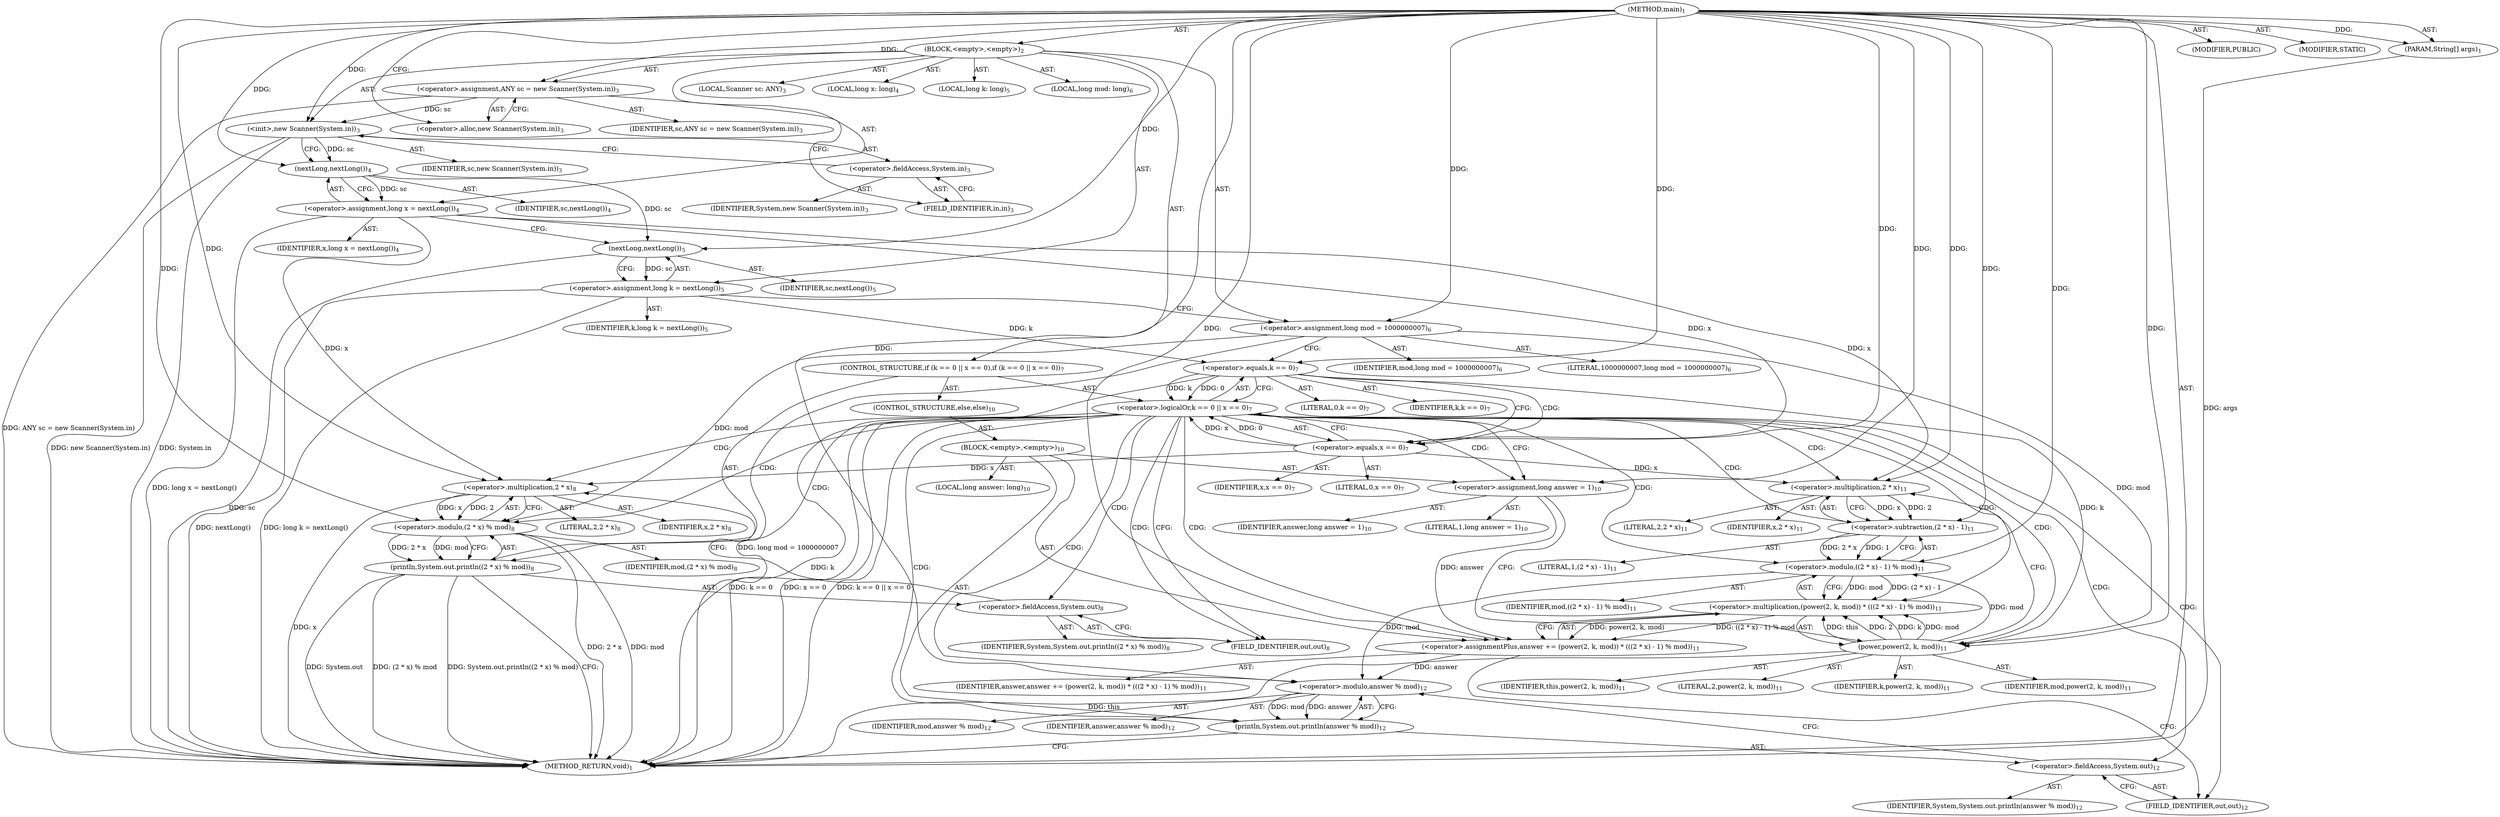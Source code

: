 digraph "main" {  
"19" [label = <(METHOD,main)<SUB>1</SUB>> ]
"20" [label = <(PARAM,String[] args)<SUB>1</SUB>> ]
"21" [label = <(BLOCK,&lt;empty&gt;,&lt;empty&gt;)<SUB>2</SUB>> ]
"4" [label = <(LOCAL,Scanner sc: ANY)<SUB>3</SUB>> ]
"22" [label = <(&lt;operator&gt;.assignment,ANY sc = new Scanner(System.in))<SUB>3</SUB>> ]
"23" [label = <(IDENTIFIER,sc,ANY sc = new Scanner(System.in))<SUB>3</SUB>> ]
"24" [label = <(&lt;operator&gt;.alloc,new Scanner(System.in))<SUB>3</SUB>> ]
"25" [label = <(&lt;init&gt;,new Scanner(System.in))<SUB>3</SUB>> ]
"3" [label = <(IDENTIFIER,sc,new Scanner(System.in))<SUB>3</SUB>> ]
"26" [label = <(&lt;operator&gt;.fieldAccess,System.in)<SUB>3</SUB>> ]
"27" [label = <(IDENTIFIER,System,new Scanner(System.in))<SUB>3</SUB>> ]
"28" [label = <(FIELD_IDENTIFIER,in,in)<SUB>3</SUB>> ]
"29" [label = <(LOCAL,long x: long)<SUB>4</SUB>> ]
"30" [label = <(&lt;operator&gt;.assignment,long x = nextLong())<SUB>4</SUB>> ]
"31" [label = <(IDENTIFIER,x,long x = nextLong())<SUB>4</SUB>> ]
"32" [label = <(nextLong,nextLong())<SUB>4</SUB>> ]
"33" [label = <(IDENTIFIER,sc,nextLong())<SUB>4</SUB>> ]
"34" [label = <(LOCAL,long k: long)<SUB>5</SUB>> ]
"35" [label = <(&lt;operator&gt;.assignment,long k = nextLong())<SUB>5</SUB>> ]
"36" [label = <(IDENTIFIER,k,long k = nextLong())<SUB>5</SUB>> ]
"37" [label = <(nextLong,nextLong())<SUB>5</SUB>> ]
"38" [label = <(IDENTIFIER,sc,nextLong())<SUB>5</SUB>> ]
"39" [label = <(LOCAL,long mod: long)<SUB>6</SUB>> ]
"40" [label = <(&lt;operator&gt;.assignment,long mod = 1000000007)<SUB>6</SUB>> ]
"41" [label = <(IDENTIFIER,mod,long mod = 1000000007)<SUB>6</SUB>> ]
"42" [label = <(LITERAL,1000000007,long mod = 1000000007)<SUB>6</SUB>> ]
"43" [label = <(CONTROL_STRUCTURE,if (k == 0 || x == 0),if (k == 0 || x == 0))<SUB>7</SUB>> ]
"44" [label = <(&lt;operator&gt;.logicalOr,k == 0 || x == 0)<SUB>7</SUB>> ]
"45" [label = <(&lt;operator&gt;.equals,k == 0)<SUB>7</SUB>> ]
"46" [label = <(IDENTIFIER,k,k == 0)<SUB>7</SUB>> ]
"47" [label = <(LITERAL,0,k == 0)<SUB>7</SUB>> ]
"48" [label = <(&lt;operator&gt;.equals,x == 0)<SUB>7</SUB>> ]
"49" [label = <(IDENTIFIER,x,x == 0)<SUB>7</SUB>> ]
"50" [label = <(LITERAL,0,x == 0)<SUB>7</SUB>> ]
"51" [label = <(println,System.out.println((2 * x) % mod))<SUB>8</SUB>> ]
"52" [label = <(&lt;operator&gt;.fieldAccess,System.out)<SUB>8</SUB>> ]
"53" [label = <(IDENTIFIER,System,System.out.println((2 * x) % mod))<SUB>8</SUB>> ]
"54" [label = <(FIELD_IDENTIFIER,out,out)<SUB>8</SUB>> ]
"55" [label = <(&lt;operator&gt;.modulo,(2 * x) % mod)<SUB>8</SUB>> ]
"56" [label = <(&lt;operator&gt;.multiplication,2 * x)<SUB>8</SUB>> ]
"57" [label = <(LITERAL,2,2 * x)<SUB>8</SUB>> ]
"58" [label = <(IDENTIFIER,x,2 * x)<SUB>8</SUB>> ]
"59" [label = <(IDENTIFIER,mod,(2 * x) % mod)<SUB>8</SUB>> ]
"60" [label = <(CONTROL_STRUCTURE,else,else)<SUB>10</SUB>> ]
"61" [label = <(BLOCK,&lt;empty&gt;,&lt;empty&gt;)<SUB>10</SUB>> ]
"62" [label = <(LOCAL,long answer: long)<SUB>10</SUB>> ]
"63" [label = <(&lt;operator&gt;.assignment,long answer = 1)<SUB>10</SUB>> ]
"64" [label = <(IDENTIFIER,answer,long answer = 1)<SUB>10</SUB>> ]
"65" [label = <(LITERAL,1,long answer = 1)<SUB>10</SUB>> ]
"66" [label = <(&lt;operator&gt;.assignmentPlus,answer += (power(2, k, mod)) * (((2 * x) - 1) % mod))<SUB>11</SUB>> ]
"67" [label = <(IDENTIFIER,answer,answer += (power(2, k, mod)) * (((2 * x) - 1) % mod))<SUB>11</SUB>> ]
"68" [label = <(&lt;operator&gt;.multiplication,(power(2, k, mod)) * (((2 * x) - 1) % mod))<SUB>11</SUB>> ]
"69" [label = <(power,power(2, k, mod))<SUB>11</SUB>> ]
"70" [label = <(IDENTIFIER,this,power(2, k, mod))<SUB>11</SUB>> ]
"71" [label = <(LITERAL,2,power(2, k, mod))<SUB>11</SUB>> ]
"72" [label = <(IDENTIFIER,k,power(2, k, mod))<SUB>11</SUB>> ]
"73" [label = <(IDENTIFIER,mod,power(2, k, mod))<SUB>11</SUB>> ]
"74" [label = <(&lt;operator&gt;.modulo,((2 * x) - 1) % mod)<SUB>11</SUB>> ]
"75" [label = <(&lt;operator&gt;.subtraction,(2 * x) - 1)<SUB>11</SUB>> ]
"76" [label = <(&lt;operator&gt;.multiplication,2 * x)<SUB>11</SUB>> ]
"77" [label = <(LITERAL,2,2 * x)<SUB>11</SUB>> ]
"78" [label = <(IDENTIFIER,x,2 * x)<SUB>11</SUB>> ]
"79" [label = <(LITERAL,1,(2 * x) - 1)<SUB>11</SUB>> ]
"80" [label = <(IDENTIFIER,mod,((2 * x) - 1) % mod)<SUB>11</SUB>> ]
"81" [label = <(println,System.out.println(answer % mod))<SUB>12</SUB>> ]
"82" [label = <(&lt;operator&gt;.fieldAccess,System.out)<SUB>12</SUB>> ]
"83" [label = <(IDENTIFIER,System,System.out.println(answer % mod))<SUB>12</SUB>> ]
"84" [label = <(FIELD_IDENTIFIER,out,out)<SUB>12</SUB>> ]
"85" [label = <(&lt;operator&gt;.modulo,answer % mod)<SUB>12</SUB>> ]
"86" [label = <(IDENTIFIER,answer,answer % mod)<SUB>12</SUB>> ]
"87" [label = <(IDENTIFIER,mod,answer % mod)<SUB>12</SUB>> ]
"88" [label = <(MODIFIER,PUBLIC)> ]
"89" [label = <(MODIFIER,STATIC)> ]
"90" [label = <(METHOD_RETURN,void)<SUB>1</SUB>> ]
  "19" -> "20"  [ label = "AST: "] 
  "19" -> "21"  [ label = "AST: "] 
  "19" -> "88"  [ label = "AST: "] 
  "19" -> "89"  [ label = "AST: "] 
  "19" -> "90"  [ label = "AST: "] 
  "21" -> "4"  [ label = "AST: "] 
  "21" -> "22"  [ label = "AST: "] 
  "21" -> "25"  [ label = "AST: "] 
  "21" -> "29"  [ label = "AST: "] 
  "21" -> "30"  [ label = "AST: "] 
  "21" -> "34"  [ label = "AST: "] 
  "21" -> "35"  [ label = "AST: "] 
  "21" -> "39"  [ label = "AST: "] 
  "21" -> "40"  [ label = "AST: "] 
  "21" -> "43"  [ label = "AST: "] 
  "22" -> "23"  [ label = "AST: "] 
  "22" -> "24"  [ label = "AST: "] 
  "25" -> "3"  [ label = "AST: "] 
  "25" -> "26"  [ label = "AST: "] 
  "26" -> "27"  [ label = "AST: "] 
  "26" -> "28"  [ label = "AST: "] 
  "30" -> "31"  [ label = "AST: "] 
  "30" -> "32"  [ label = "AST: "] 
  "32" -> "33"  [ label = "AST: "] 
  "35" -> "36"  [ label = "AST: "] 
  "35" -> "37"  [ label = "AST: "] 
  "37" -> "38"  [ label = "AST: "] 
  "40" -> "41"  [ label = "AST: "] 
  "40" -> "42"  [ label = "AST: "] 
  "43" -> "44"  [ label = "AST: "] 
  "43" -> "51"  [ label = "AST: "] 
  "43" -> "60"  [ label = "AST: "] 
  "44" -> "45"  [ label = "AST: "] 
  "44" -> "48"  [ label = "AST: "] 
  "45" -> "46"  [ label = "AST: "] 
  "45" -> "47"  [ label = "AST: "] 
  "48" -> "49"  [ label = "AST: "] 
  "48" -> "50"  [ label = "AST: "] 
  "51" -> "52"  [ label = "AST: "] 
  "51" -> "55"  [ label = "AST: "] 
  "52" -> "53"  [ label = "AST: "] 
  "52" -> "54"  [ label = "AST: "] 
  "55" -> "56"  [ label = "AST: "] 
  "55" -> "59"  [ label = "AST: "] 
  "56" -> "57"  [ label = "AST: "] 
  "56" -> "58"  [ label = "AST: "] 
  "60" -> "61"  [ label = "AST: "] 
  "61" -> "62"  [ label = "AST: "] 
  "61" -> "63"  [ label = "AST: "] 
  "61" -> "66"  [ label = "AST: "] 
  "61" -> "81"  [ label = "AST: "] 
  "63" -> "64"  [ label = "AST: "] 
  "63" -> "65"  [ label = "AST: "] 
  "66" -> "67"  [ label = "AST: "] 
  "66" -> "68"  [ label = "AST: "] 
  "68" -> "69"  [ label = "AST: "] 
  "68" -> "74"  [ label = "AST: "] 
  "69" -> "70"  [ label = "AST: "] 
  "69" -> "71"  [ label = "AST: "] 
  "69" -> "72"  [ label = "AST: "] 
  "69" -> "73"  [ label = "AST: "] 
  "74" -> "75"  [ label = "AST: "] 
  "74" -> "80"  [ label = "AST: "] 
  "75" -> "76"  [ label = "AST: "] 
  "75" -> "79"  [ label = "AST: "] 
  "76" -> "77"  [ label = "AST: "] 
  "76" -> "78"  [ label = "AST: "] 
  "81" -> "82"  [ label = "AST: "] 
  "81" -> "85"  [ label = "AST: "] 
  "82" -> "83"  [ label = "AST: "] 
  "82" -> "84"  [ label = "AST: "] 
  "85" -> "86"  [ label = "AST: "] 
  "85" -> "87"  [ label = "AST: "] 
  "22" -> "28"  [ label = "CFG: "] 
  "25" -> "32"  [ label = "CFG: "] 
  "30" -> "37"  [ label = "CFG: "] 
  "35" -> "40"  [ label = "CFG: "] 
  "40" -> "45"  [ label = "CFG: "] 
  "24" -> "22"  [ label = "CFG: "] 
  "26" -> "25"  [ label = "CFG: "] 
  "32" -> "30"  [ label = "CFG: "] 
  "37" -> "35"  [ label = "CFG: "] 
  "44" -> "54"  [ label = "CFG: "] 
  "44" -> "63"  [ label = "CFG: "] 
  "51" -> "90"  [ label = "CFG: "] 
  "28" -> "26"  [ label = "CFG: "] 
  "45" -> "44"  [ label = "CFG: "] 
  "45" -> "48"  [ label = "CFG: "] 
  "48" -> "44"  [ label = "CFG: "] 
  "52" -> "56"  [ label = "CFG: "] 
  "55" -> "51"  [ label = "CFG: "] 
  "54" -> "52"  [ label = "CFG: "] 
  "56" -> "55"  [ label = "CFG: "] 
  "63" -> "69"  [ label = "CFG: "] 
  "66" -> "84"  [ label = "CFG: "] 
  "81" -> "90"  [ label = "CFG: "] 
  "68" -> "66"  [ label = "CFG: "] 
  "82" -> "85"  [ label = "CFG: "] 
  "85" -> "81"  [ label = "CFG: "] 
  "69" -> "76"  [ label = "CFG: "] 
  "74" -> "68"  [ label = "CFG: "] 
  "84" -> "82"  [ label = "CFG: "] 
  "75" -> "74"  [ label = "CFG: "] 
  "76" -> "75"  [ label = "CFG: "] 
  "19" -> "24"  [ label = "CFG: "] 
  "20" -> "90"  [ label = "DDG: args"] 
  "22" -> "90"  [ label = "DDG: ANY sc = new Scanner(System.in)"] 
  "25" -> "90"  [ label = "DDG: System.in"] 
  "25" -> "90"  [ label = "DDG: new Scanner(System.in)"] 
  "30" -> "90"  [ label = "DDG: long x = nextLong()"] 
  "37" -> "90"  [ label = "DDG: sc"] 
  "35" -> "90"  [ label = "DDG: nextLong()"] 
  "35" -> "90"  [ label = "DDG: long k = nextLong()"] 
  "40" -> "90"  [ label = "DDG: long mod = 1000000007"] 
  "45" -> "90"  [ label = "DDG: k"] 
  "44" -> "90"  [ label = "DDG: k == 0"] 
  "44" -> "90"  [ label = "DDG: x == 0"] 
  "44" -> "90"  [ label = "DDG: k == 0 || x == 0"] 
  "51" -> "90"  [ label = "DDG: System.out"] 
  "56" -> "90"  [ label = "DDG: x"] 
  "55" -> "90"  [ label = "DDG: 2 * x"] 
  "55" -> "90"  [ label = "DDG: mod"] 
  "51" -> "90"  [ label = "DDG: (2 * x) % mod"] 
  "51" -> "90"  [ label = "DDG: System.out.println((2 * x) % mod)"] 
  "69" -> "90"  [ label = "DDG: this"] 
  "19" -> "20"  [ label = "DDG: "] 
  "19" -> "22"  [ label = "DDG: "] 
  "32" -> "30"  [ label = "DDG: sc"] 
  "37" -> "35"  [ label = "DDG: sc"] 
  "19" -> "40"  [ label = "DDG: "] 
  "22" -> "25"  [ label = "DDG: sc"] 
  "19" -> "25"  [ label = "DDG: "] 
  "25" -> "32"  [ label = "DDG: sc"] 
  "19" -> "32"  [ label = "DDG: "] 
  "32" -> "37"  [ label = "DDG: sc"] 
  "19" -> "37"  [ label = "DDG: "] 
  "45" -> "44"  [ label = "DDG: k"] 
  "45" -> "44"  [ label = "DDG: 0"] 
  "48" -> "44"  [ label = "DDG: x"] 
  "48" -> "44"  [ label = "DDG: 0"] 
  "55" -> "51"  [ label = "DDG: 2 * x"] 
  "55" -> "51"  [ label = "DDG: mod"] 
  "35" -> "45"  [ label = "DDG: k"] 
  "19" -> "45"  [ label = "DDG: "] 
  "30" -> "48"  [ label = "DDG: x"] 
  "19" -> "48"  [ label = "DDG: "] 
  "56" -> "55"  [ label = "DDG: 2"] 
  "56" -> "55"  [ label = "DDG: x"] 
  "40" -> "55"  [ label = "DDG: mod"] 
  "19" -> "55"  [ label = "DDG: "] 
  "19" -> "63"  [ label = "DDG: "] 
  "68" -> "66"  [ label = "DDG: power(2, k, mod)"] 
  "68" -> "66"  [ label = "DDG: ((2 * x) - 1) % mod"] 
  "19" -> "56"  [ label = "DDG: "] 
  "30" -> "56"  [ label = "DDG: x"] 
  "48" -> "56"  [ label = "DDG: x"] 
  "63" -> "66"  [ label = "DDG: answer"] 
  "19" -> "66"  [ label = "DDG: "] 
  "85" -> "81"  [ label = "DDG: answer"] 
  "85" -> "81"  [ label = "DDG: mod"] 
  "69" -> "68"  [ label = "DDG: this"] 
  "69" -> "68"  [ label = "DDG: 2"] 
  "69" -> "68"  [ label = "DDG: k"] 
  "69" -> "68"  [ label = "DDG: mod"] 
  "74" -> "68"  [ label = "DDG: (2 * x) - 1"] 
  "74" -> "68"  [ label = "DDG: mod"] 
  "66" -> "85"  [ label = "DDG: answer"] 
  "19" -> "85"  [ label = "DDG: "] 
  "74" -> "85"  [ label = "DDG: mod"] 
  "19" -> "69"  [ label = "DDG: "] 
  "45" -> "69"  [ label = "DDG: k"] 
  "40" -> "69"  [ label = "DDG: mod"] 
  "75" -> "74"  [ label = "DDG: 2 * x"] 
  "75" -> "74"  [ label = "DDG: 1"] 
  "69" -> "74"  [ label = "DDG: mod"] 
  "19" -> "74"  [ label = "DDG: "] 
  "76" -> "75"  [ label = "DDG: 2"] 
  "76" -> "75"  [ label = "DDG: x"] 
  "19" -> "75"  [ label = "DDG: "] 
  "19" -> "76"  [ label = "DDG: "] 
  "30" -> "76"  [ label = "DDG: x"] 
  "48" -> "76"  [ label = "DDG: x"] 
  "44" -> "68"  [ label = "CDG: "] 
  "44" -> "51"  [ label = "CDG: "] 
  "44" -> "66"  [ label = "CDG: "] 
  "44" -> "75"  [ label = "CDG: "] 
  "44" -> "52"  [ label = "CDG: "] 
  "44" -> "81"  [ label = "CDG: "] 
  "44" -> "84"  [ label = "CDG: "] 
  "44" -> "85"  [ label = "CDG: "] 
  "44" -> "56"  [ label = "CDG: "] 
  "44" -> "69"  [ label = "CDG: "] 
  "44" -> "74"  [ label = "CDG: "] 
  "44" -> "63"  [ label = "CDG: "] 
  "44" -> "76"  [ label = "CDG: "] 
  "44" -> "55"  [ label = "CDG: "] 
  "44" -> "82"  [ label = "CDG: "] 
  "44" -> "54"  [ label = "CDG: "] 
  "45" -> "48"  [ label = "CDG: "] 
}
